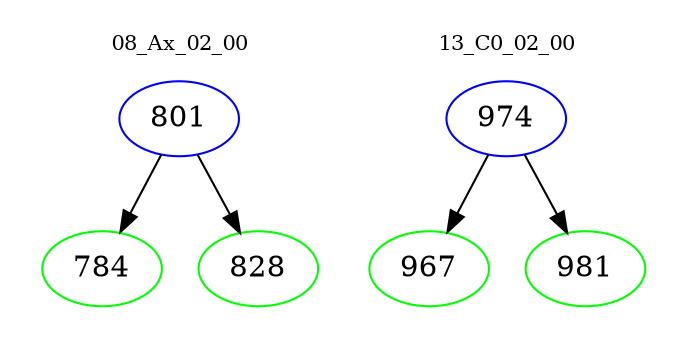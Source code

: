 digraph{
subgraph cluster_0 {
color = white
label = "08_Ax_02_00";
fontsize=10;
T0_801 [label="801", color="blue"]
T0_801 -> T0_784 [color="black"]
T0_784 [label="784", color="green"]
T0_801 -> T0_828 [color="black"]
T0_828 [label="828", color="green"]
}
subgraph cluster_1 {
color = white
label = "13_C0_02_00";
fontsize=10;
T1_974 [label="974", color="blue"]
T1_974 -> T1_967 [color="black"]
T1_967 [label="967", color="green"]
T1_974 -> T1_981 [color="black"]
T1_981 [label="981", color="green"]
}
}

